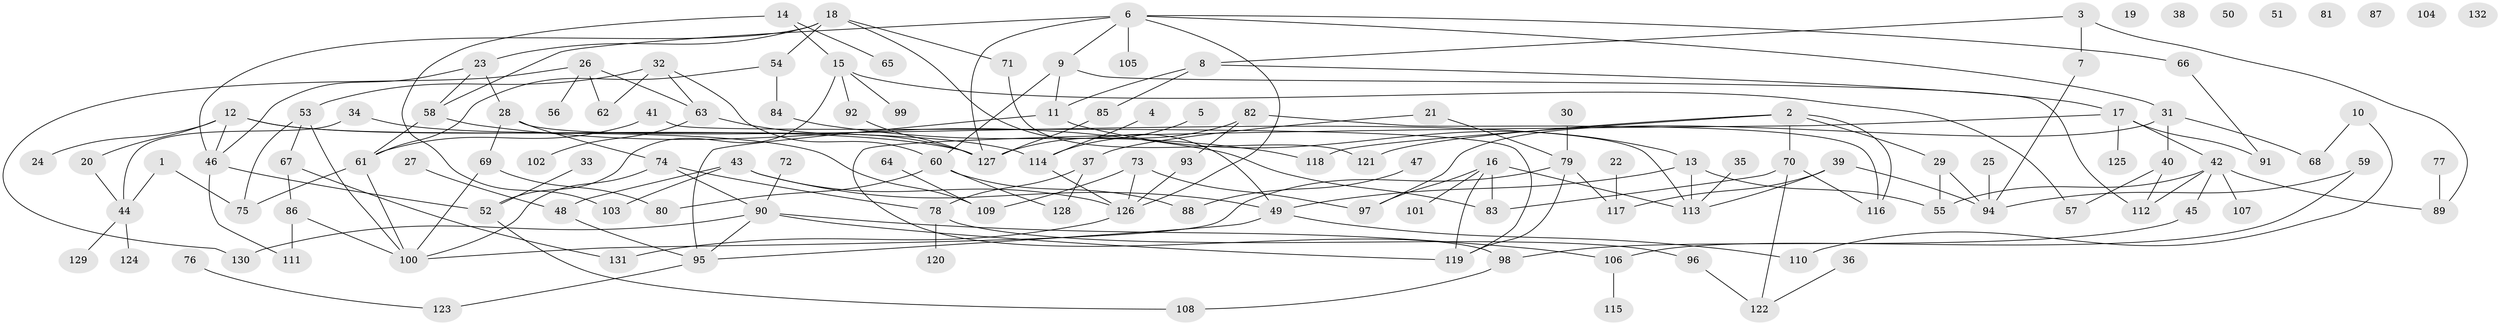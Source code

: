 // coarse degree distribution, {3: 0.12631578947368421, 5: 0.08421052631578947, 1: 0.24210526315789474, 9: 0.021052631578947368, 2: 0.2, 4: 0.10526315789473684, 6: 0.09473684210526316, 7: 0.031578947368421054, 0: 0.08421052631578947, 8: 0.010526315789473684}
// Generated by graph-tools (version 1.1) at 2025/23/03/03/25 07:23:26]
// undirected, 132 vertices, 177 edges
graph export_dot {
graph [start="1"]
  node [color=gray90,style=filled];
  1;
  2;
  3;
  4;
  5;
  6;
  7;
  8;
  9;
  10;
  11;
  12;
  13;
  14;
  15;
  16;
  17;
  18;
  19;
  20;
  21;
  22;
  23;
  24;
  25;
  26;
  27;
  28;
  29;
  30;
  31;
  32;
  33;
  34;
  35;
  36;
  37;
  38;
  39;
  40;
  41;
  42;
  43;
  44;
  45;
  46;
  47;
  48;
  49;
  50;
  51;
  52;
  53;
  54;
  55;
  56;
  57;
  58;
  59;
  60;
  61;
  62;
  63;
  64;
  65;
  66;
  67;
  68;
  69;
  70;
  71;
  72;
  73;
  74;
  75;
  76;
  77;
  78;
  79;
  80;
  81;
  82;
  83;
  84;
  85;
  86;
  87;
  88;
  89;
  90;
  91;
  92;
  93;
  94;
  95;
  96;
  97;
  98;
  99;
  100;
  101;
  102;
  103;
  104;
  105;
  106;
  107;
  108;
  109;
  110;
  111;
  112;
  113;
  114;
  115;
  116;
  117;
  118;
  119;
  120;
  121;
  122;
  123;
  124;
  125;
  126;
  127;
  128;
  129;
  130;
  131;
  132;
  1 -- 44;
  1 -- 75;
  2 -- 29;
  2 -- 70;
  2 -- 116;
  2 -- 118;
  2 -- 121;
  3 -- 7;
  3 -- 8;
  3 -- 89;
  4 -- 114;
  5 -- 114;
  6 -- 9;
  6 -- 31;
  6 -- 58;
  6 -- 66;
  6 -- 105;
  6 -- 126;
  6 -- 127;
  7 -- 94;
  8 -- 11;
  8 -- 17;
  8 -- 85;
  9 -- 11;
  9 -- 60;
  9 -- 112;
  10 -- 68;
  10 -- 110;
  11 -- 13;
  11 -- 95;
  12 -- 20;
  12 -- 24;
  12 -- 46;
  12 -- 109;
  12 -- 127;
  13 -- 49;
  13 -- 55;
  13 -- 113;
  14 -- 15;
  14 -- 65;
  14 -- 103;
  15 -- 52;
  15 -- 57;
  15 -- 92;
  15 -- 99;
  16 -- 83;
  16 -- 97;
  16 -- 101;
  16 -- 113;
  16 -- 119;
  17 -- 42;
  17 -- 91;
  17 -- 98;
  17 -- 125;
  18 -- 23;
  18 -- 46;
  18 -- 49;
  18 -- 54;
  18 -- 71;
  20 -- 44;
  21 -- 37;
  21 -- 79;
  22 -- 117;
  23 -- 28;
  23 -- 46;
  23 -- 58;
  25 -- 94;
  26 -- 56;
  26 -- 62;
  26 -- 63;
  26 -- 130;
  27 -- 48;
  28 -- 69;
  28 -- 74;
  28 -- 113;
  29 -- 55;
  29 -- 94;
  30 -- 79;
  31 -- 40;
  31 -- 68;
  31 -- 97;
  32 -- 53;
  32 -- 60;
  32 -- 62;
  32 -- 63;
  33 -- 52;
  34 -- 44;
  34 -- 114;
  35 -- 113;
  36 -- 122;
  37 -- 78;
  37 -- 128;
  39 -- 94;
  39 -- 113;
  39 -- 117;
  40 -- 57;
  40 -- 112;
  41 -- 61;
  41 -- 119;
  42 -- 45;
  42 -- 55;
  42 -- 89;
  42 -- 107;
  42 -- 112;
  43 -- 48;
  43 -- 49;
  43 -- 103;
  43 -- 126;
  44 -- 124;
  44 -- 129;
  45 -- 98;
  46 -- 52;
  46 -- 111;
  47 -- 88;
  48 -- 95;
  49 -- 95;
  49 -- 110;
  52 -- 108;
  53 -- 67;
  53 -- 75;
  53 -- 100;
  54 -- 61;
  54 -- 84;
  58 -- 61;
  58 -- 83;
  59 -- 94;
  59 -- 106;
  60 -- 80;
  60 -- 88;
  60 -- 128;
  61 -- 75;
  61 -- 100;
  63 -- 102;
  63 -- 127;
  64 -- 109;
  66 -- 91;
  67 -- 86;
  67 -- 131;
  69 -- 80;
  69 -- 100;
  70 -- 83;
  70 -- 116;
  70 -- 122;
  71 -- 121;
  72 -- 90;
  73 -- 97;
  73 -- 109;
  73 -- 126;
  74 -- 78;
  74 -- 90;
  74 -- 100;
  76 -- 123;
  77 -- 89;
  78 -- 96;
  78 -- 120;
  79 -- 100;
  79 -- 117;
  79 -- 119;
  82 -- 93;
  82 -- 116;
  82 -- 127;
  84 -- 118;
  85 -- 127;
  86 -- 100;
  86 -- 111;
  90 -- 95;
  90 -- 106;
  90 -- 119;
  90 -- 130;
  92 -- 127;
  93 -- 126;
  95 -- 123;
  96 -- 122;
  98 -- 108;
  106 -- 115;
  114 -- 126;
  126 -- 131;
}
